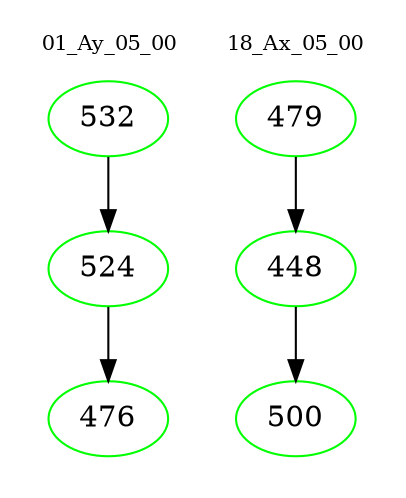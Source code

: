 digraph{
subgraph cluster_0 {
color = white
label = "01_Ay_05_00";
fontsize=10;
T0_532 [label="532", color="green"]
T0_532 -> T0_524 [color="black"]
T0_524 [label="524", color="green"]
T0_524 -> T0_476 [color="black"]
T0_476 [label="476", color="green"]
}
subgraph cluster_1 {
color = white
label = "18_Ax_05_00";
fontsize=10;
T1_479 [label="479", color="green"]
T1_479 -> T1_448 [color="black"]
T1_448 [label="448", color="green"]
T1_448 -> T1_500 [color="black"]
T1_500 [label="500", color="green"]
}
}
